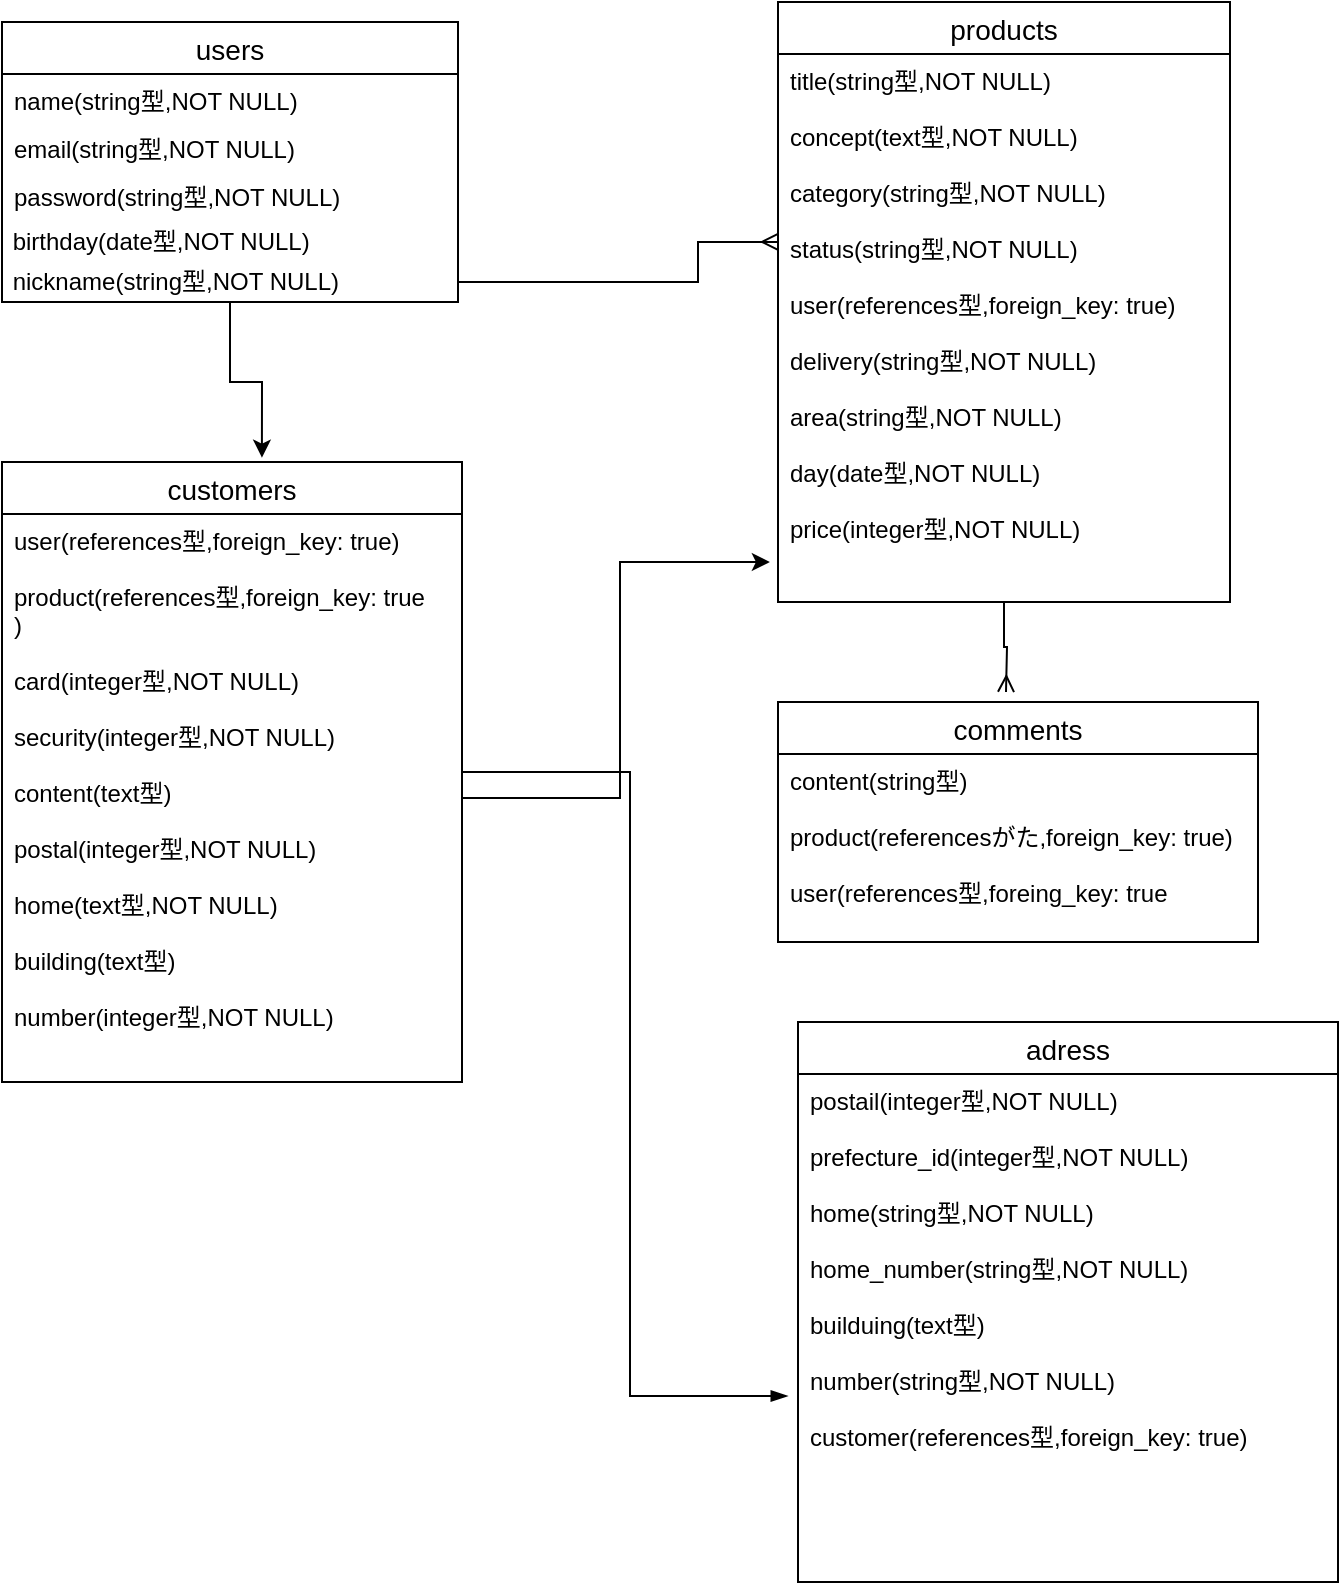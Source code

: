 <mxfile version="13.6.5">
    <diagram id="a8eylyxpf-rvfNEIiP5g" name="ページ1">
        <mxGraphModel dx="1231" dy="740" grid="1" gridSize="10" guides="1" tooltips="1" connect="1" arrows="1" fold="1" page="1" pageScale="1" pageWidth="827" pageHeight="1169" math="0" shadow="0">
            <root>
                <mxCell id="0"/>
                <mxCell id="1" parent="0"/>
                <mxCell id="16" value="users" style="swimlane;fontStyle=0;childLayout=stackLayout;horizontal=1;startSize=26;horizontalStack=0;resizeParent=1;resizeParentMax=0;resizeLast=0;collapsible=1;marginBottom=0;align=center;fontSize=14;verticalAlign=middle;" parent="1" vertex="1">
                    <mxGeometry x="12" y="50" width="228" height="140" as="geometry"/>
                </mxCell>
                <mxCell id="17" value="name(string型,NOT NULL)" style="text;strokeColor=none;fillColor=none;spacingLeft=4;spacingRight=4;overflow=hidden;rotatable=0;points=[[0,0.5],[1,0.5]];portConstraint=eastwest;fontSize=12;" parent="16" vertex="1">
                    <mxGeometry y="26" width="228" height="24" as="geometry"/>
                </mxCell>
                <mxCell id="18" value="email(string型,NOT NULL)" style="text;strokeColor=none;fillColor=none;spacingLeft=4;spacingRight=4;overflow=hidden;rotatable=0;points=[[0,0.5],[1,0.5]];portConstraint=eastwest;fontSize=12;" parent="16" vertex="1">
                    <mxGeometry y="50" width="228" height="24" as="geometry"/>
                </mxCell>
                <mxCell id="19" value="password(string型,NOT NULL)" style="text;strokeColor=none;fillColor=none;spacingLeft=4;spacingRight=4;overflow=hidden;rotatable=0;points=[[0,0.5],[1,0.5]];portConstraint=eastwest;fontSize=12;" parent="16" vertex="1">
                    <mxGeometry y="74" width="228" height="26" as="geometry"/>
                </mxCell>
                <mxCell id="29" value="&amp;nbsp;birthday(date型,NOT NULL)" style="text;html=1;resizable=0;autosize=1;align=left;verticalAlign=middle;points=[];fillColor=none;strokeColor=none;rounded=0;" parent="16" vertex="1">
                    <mxGeometry y="100" width="228" height="20" as="geometry"/>
                </mxCell>
                <mxCell id="28" value="&amp;nbsp;nickname(string型,NOT NULL)" style="text;html=1;resizable=0;autosize=1;align=left;verticalAlign=middle;points=[];fillColor=none;strokeColor=none;rounded=0;" parent="16" vertex="1">
                    <mxGeometry y="120" width="228" height="20" as="geometry"/>
                </mxCell>
                <mxCell id="39" style="edgeStyle=orthogonalEdgeStyle;rounded=0;orthogonalLoop=1;jettySize=auto;html=1;endArrow=ERmany;endFill=0;" parent="1" source="8" edge="1">
                    <mxGeometry relative="1" as="geometry">
                        <mxPoint x="514" y="385" as="targetPoint"/>
                    </mxGeometry>
                </mxCell>
                <mxCell id="8" value="products" style="swimlane;fontStyle=0;childLayout=stackLayout;horizontal=1;startSize=26;horizontalStack=0;resizeParent=1;resizeParentMax=0;resizeLast=0;collapsible=1;marginBottom=0;align=center;fontSize=14;" parent="1" vertex="1">
                    <mxGeometry x="400" y="40" width="226" height="300" as="geometry"/>
                </mxCell>
                <mxCell id="9" value="title(string型,NOT NULL)&#10;&#10;concept(text型,NOT NULL)&#10;&#10;category(string型,NOT NULL)&#10;&#10;status(string型,NOT NULL)&#10;&#10;user(references型,foreign_key: true)&#10;&#10;delivery(string型,NOT NULL)&#10;&#10;area(string型,NOT NULL)&#10;&#10;day(date型,NOT NULL)&#10;&#10;price(integer型,NOT NULL)" style="text;strokeColor=none;fillColor=none;spacingLeft=4;spacingRight=4;overflow=hidden;rotatable=0;points=[[0,0.5],[1,0.5]];portConstraint=eastwest;fontSize=12;" parent="8" vertex="1">
                    <mxGeometry y="26" width="226" height="274" as="geometry"/>
                </mxCell>
                <mxCell id="32" style="edgeStyle=orthogonalEdgeStyle;rounded=0;orthogonalLoop=1;jettySize=auto;html=1;endArrow=ERmany;endFill=0;entryX=0;entryY=0.343;entryDx=0;entryDy=0;entryPerimeter=0;" parent="1" source="28" target="9" edge="1">
                    <mxGeometry relative="1" as="geometry">
                        <mxPoint x="395" y="160" as="targetPoint"/>
                        <Array as="points">
                            <mxPoint x="360" y="180"/>
                            <mxPoint x="360" y="160"/>
                        </Array>
                    </mxGeometry>
                </mxCell>
                <mxCell id="44" style="edgeStyle=orthogonalEdgeStyle;rounded=0;orthogonalLoop=1;jettySize=auto;html=1;entryX=-0.019;entryY=0.634;entryDx=0;entryDy=0;entryPerimeter=0;endArrow=blockThin;endFill=1;" parent="1" source="12" target="41" edge="1">
                    <mxGeometry relative="1" as="geometry"/>
                </mxCell>
                <mxCell id="12" value="customers" style="swimlane;fontStyle=0;childLayout=stackLayout;horizontal=1;startSize=26;horizontalStack=0;resizeParent=1;resizeParentMax=0;resizeLast=0;collapsible=1;marginBottom=0;align=center;fontSize=14;" parent="1" vertex="1">
                    <mxGeometry x="12" y="270" width="230" height="310" as="geometry"/>
                </mxCell>
                <mxCell id="13" value="user(references型,foreign_key: true)&#10;&#10;product(references型,foreign_key: true&#10;)&#10;&#10;card(integer型,NOT NULL)&#10;&#10;security(integer型,NOT NULL)&#10;&#10;content(text型)&#10;&#10;postal(integer型,NOT NULL)&#10;&#10;home(text型,NOT NULL)&#10;&#10;building(text型)&#10;&#10;number(integer型,NOT NULL)" style="text;strokeColor=none;fillColor=none;spacingLeft=4;spacingRight=4;overflow=hidden;rotatable=0;points=[[0,0.5],[1,0.5]];portConstraint=eastwest;fontSize=12;" parent="12" vertex="1">
                    <mxGeometry y="26" width="230" height="284" as="geometry"/>
                </mxCell>
                <mxCell id="33" style="edgeStyle=orthogonalEdgeStyle;rounded=0;orthogonalLoop=1;jettySize=auto;html=1;endArrow=classic;endFill=1;entryX=0.565;entryY=-0.007;entryDx=0;entryDy=0;entryPerimeter=0;" parent="1" source="28" target="12" edge="1">
                    <mxGeometry relative="1" as="geometry">
                        <mxPoint x="126" y="260" as="targetPoint"/>
                    </mxGeometry>
                </mxCell>
                <mxCell id="34" style="edgeStyle=orthogonalEdgeStyle;rounded=0;orthogonalLoop=1;jettySize=auto;html=1;endArrow=classic;endFill=1;entryX=-0.018;entryY=0.927;entryDx=0;entryDy=0;entryPerimeter=0;" parent="1" source="13" target="9" edge="1">
                    <mxGeometry relative="1" as="geometry">
                        <mxPoint x="390" y="320" as="targetPoint"/>
                    </mxGeometry>
                </mxCell>
                <mxCell id="35" value="comments" style="swimlane;fontStyle=0;childLayout=stackLayout;horizontal=1;startSize=26;horizontalStack=0;resizeParent=1;resizeParentMax=0;resizeLast=0;collapsible=1;marginBottom=0;align=center;fontSize=14;" parent="1" vertex="1">
                    <mxGeometry x="400" y="390" width="240" height="120" as="geometry"/>
                </mxCell>
                <mxCell id="36" value="content(string型)&#10;&#10;product(referencesがた,foreign_key: true)&#10;&#10;user(references型,foreing_key: true" style="text;strokeColor=none;fillColor=none;spacingLeft=4;spacingRight=4;overflow=hidden;rotatable=0;points=[[0,0.5],[1,0.5]];portConstraint=eastwest;fontSize=12;" parent="35" vertex="1">
                    <mxGeometry y="26" width="240" height="94" as="geometry"/>
                </mxCell>
                <mxCell id="40" value="adress" style="swimlane;fontStyle=0;childLayout=stackLayout;horizontal=1;startSize=26;horizontalStack=0;resizeParent=1;resizeParentMax=0;resizeLast=0;collapsible=1;marginBottom=0;align=center;fontSize=14;" parent="1" vertex="1">
                    <mxGeometry x="410" y="550" width="270" height="280" as="geometry"/>
                </mxCell>
                <mxCell id="41" value="postail(integer型,NOT NULL)&#10;&#10;prefecture_id(integer型,NOT NULL)&#10;&#10;home(string型,NOT NULL)&#10;&#10;home_number(string型,NOT NULL)&#10;&#10;builduing(text型)&#10;&#10;number(string型,NOT NULL)&#10;&#10;customer(references型,foreign_key: true)" style="text;strokeColor=none;fillColor=none;spacingLeft=4;spacingRight=4;overflow=hidden;rotatable=0;points=[[0,0.5],[1,0.5]];portConstraint=eastwest;fontSize=12;" parent="40" vertex="1">
                    <mxGeometry y="26" width="270" height="254" as="geometry"/>
                </mxCell>
            </root>
        </mxGraphModel>
    </diagram>
</mxfile>